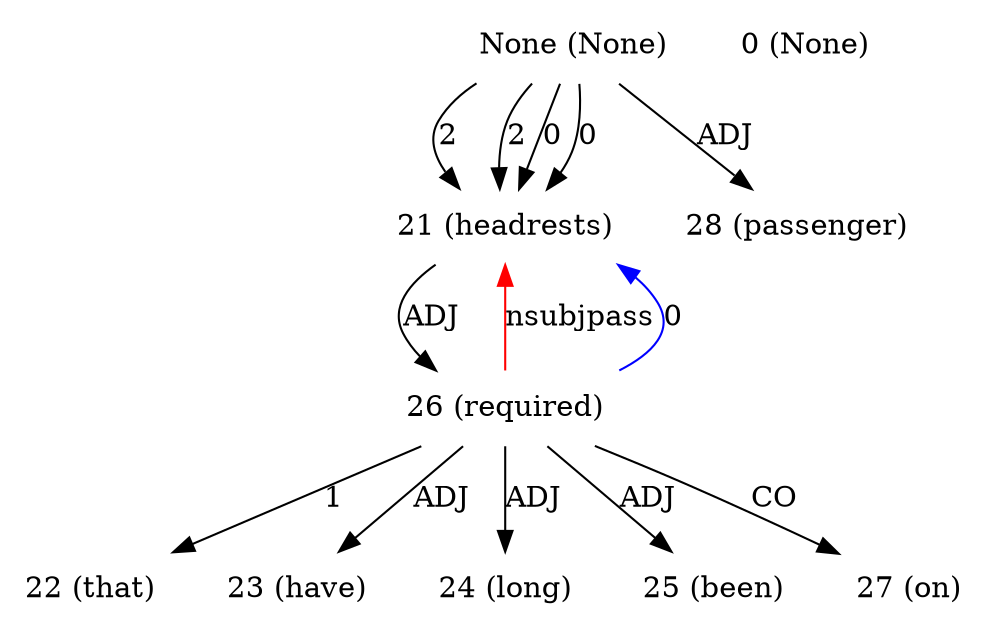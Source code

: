 digraph G{
edge [dir=forward]
node [shape=plaintext]

None [label="None (None)"]
None -> 21 [label="2"]
None [label="None (None)"]
None -> 21 [label="2"]
None [label="None (None)"]
None -> 21 [label="0"]
None [label="None (None)"]
None -> 21 [label="0"]
None [label="None (None)"]
None -> 28 [label="ADJ"]
0 [label="0 (None)"]
21 [label="21 (headrests)"]
21 -> 26 [label="ADJ"]
26 -> 21 [label="nsubjpass", color="red"]
22 [label="22 (that)"]
23 [label="23 (have)"]
24 [label="24 (long)"]
25 [label="25 (been)"]
26 [label="26 (required)"]
26 -> 22 [label="1"]
26 -> 27 [label="CO"]
26 -> 23 [label="ADJ"]
26 -> 24 [label="ADJ"]
26 -> 25 [label="ADJ"]
26 -> 21 [label="0", color="blue"]
27 [label="27 (on)"]
28 [label="28 (passenger)"]
}
